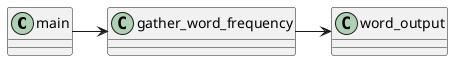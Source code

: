 @startuml
'https://plantuml.com/class-diagram

class main
class gather_word_frequency
class word_output

main -> gather_word_frequency
gather_word_frequency -> word_output


@enduml